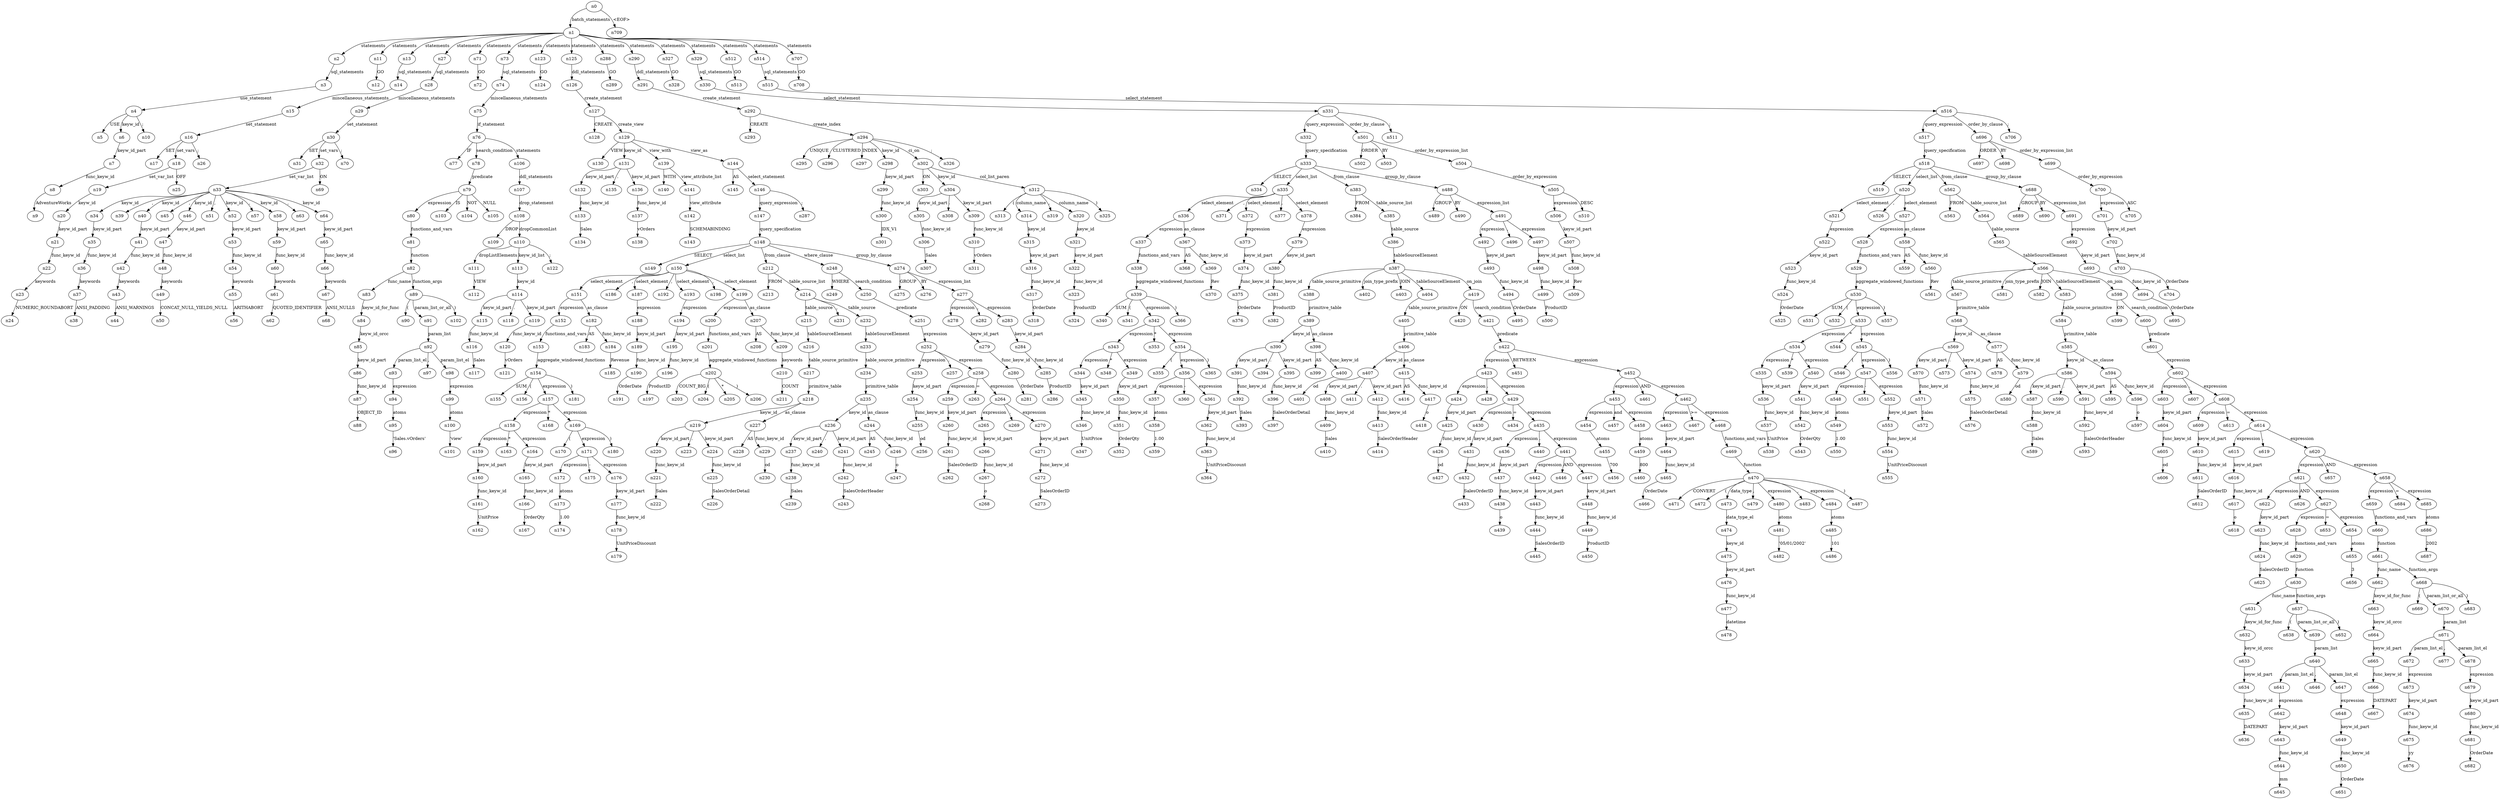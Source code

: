 digraph ParseTree {
  n0 -> n1 [label="batch_statements"];
  n1 -> n2 [label="statements"];
  n2 -> n3 [label="sql_statements"];
  n3 -> n4 [label="use_statement"];
  n4 -> n5 [label="USE"];
  n4 -> n6 [label="keyw_id"];
  n6 -> n7 [label="keyw_id_part"];
  n7 -> n8 [label="func_keyw_id"];
  n8 -> n9 [label="AdventureWorks"];
  n4 -> n10 [label=";"];
  n1 -> n11 [label="statements"];
  n11 -> n12 [label="GO"];
  n1 -> n13 [label="statements"];
  n13 -> n14 [label="sql_statements"];
  n14 -> n15 [label="miscellaneous_statements"];
  n15 -> n16 [label="set_statement"];
  n16 -> n17 [label="SET"];
  n16 -> n18 [label="set_vars"];
  n18 -> n19 [label="set_var_list"];
  n19 -> n20 [label="keyw_id"];
  n20 -> n21 [label="keyw_id_part"];
  n21 -> n22 [label="func_keyw_id"];
  n22 -> n23 [label="keywords"];
  n23 -> n24 [label="NUMERIC_ROUNDABORT"];
  n18 -> n25 [label="OFF"];
  n16 -> n26 [label=";"];
  n1 -> n27 [label="statements"];
  n27 -> n28 [label="sql_statements"];
  n28 -> n29 [label="miscellaneous_statements"];
  n29 -> n30 [label="set_statement"];
  n30 -> n31 [label="SET"];
  n30 -> n32 [label="set_vars"];
  n32 -> n33 [label="set_var_list"];
  n33 -> n34 [label="keyw_id"];
  n34 -> n35 [label="keyw_id_part"];
  n35 -> n36 [label="func_keyw_id"];
  n36 -> n37 [label="keywords"];
  n37 -> n38 [label="ANSI_PADDING"];
  n33 -> n39 [label=","];
  n33 -> n40 [label="keyw_id"];
  n40 -> n41 [label="keyw_id_part"];
  n41 -> n42 [label="func_keyw_id"];
  n42 -> n43 [label="keywords"];
  n43 -> n44 [label="ANSI_WARNINGS"];
  n33 -> n45 [label=","];
  n33 -> n46 [label="keyw_id"];
  n46 -> n47 [label="keyw_id_part"];
  n47 -> n48 [label="func_keyw_id"];
  n48 -> n49 [label="keywords"];
  n49 -> n50 [label="CONCAT_NULL_YIELDS_NULL"];
  n33 -> n51 [label=","];
  n33 -> n52 [label="keyw_id"];
  n52 -> n53 [label="keyw_id_part"];
  n53 -> n54 [label="func_keyw_id"];
  n54 -> n55 [label="keywords"];
  n55 -> n56 [label="ARITHABORT"];
  n33 -> n57 [label=","];
  n33 -> n58 [label="keyw_id"];
  n58 -> n59 [label="keyw_id_part"];
  n59 -> n60 [label="func_keyw_id"];
  n60 -> n61 [label="keywords"];
  n61 -> n62 [label="QUOTED_IDENTIFIER"];
  n33 -> n63 [label=","];
  n33 -> n64 [label="keyw_id"];
  n64 -> n65 [label="keyw_id_part"];
  n65 -> n66 [label="func_keyw_id"];
  n66 -> n67 [label="keywords"];
  n67 -> n68 [label="ANSI_NULLS"];
  n32 -> n69 [label="ON"];
  n30 -> n70 [label=";"];
  n1 -> n71 [label="statements"];
  n71 -> n72 [label="GO"];
  n1 -> n73 [label="statements"];
  n73 -> n74 [label="sql_statements"];
  n74 -> n75 [label="miscellaneous_statements"];
  n75 -> n76 [label="if_statement"];
  n76 -> n77 [label="IF"];
  n76 -> n78 [label="search_condition"];
  n78 -> n79 [label="predicate"];
  n79 -> n80 [label="expression"];
  n80 -> n81 [label="functions_and_vars"];
  n81 -> n82 [label="function"];
  n82 -> n83 [label="func_name"];
  n83 -> n84 [label="keyw_id_for_func"];
  n84 -> n85 [label="keyw_id_orcc"];
  n85 -> n86 [label="keyw_id_part"];
  n86 -> n87 [label="func_keyw_id"];
  n87 -> n88 [label="OBJECT_ID"];
  n82 -> n89 [label="function_args"];
  n89 -> n90 [label="("];
  n89 -> n91 [label="param_list_or_all"];
  n91 -> n92 [label="param_list"];
  n92 -> n93 [label="param_list_el"];
  n93 -> n94 [label="expression"];
  n94 -> n95 [label="atoms"];
  n95 -> n96 [label="'Sales.vOrders'"];
  n92 -> n97 [label=","];
  n92 -> n98 [label="param_list_el"];
  n98 -> n99 [label="expression"];
  n99 -> n100 [label="atoms"];
  n100 -> n101 [label="'view'"];
  n89 -> n102 [label=")"];
  n79 -> n103 [label="IS"];
  n79 -> n104 [label="NOT"];
  n79 -> n105 [label="NULL"];
  n76 -> n106 [label="statements"];
  n106 -> n107 [label="ddl_statements"];
  n107 -> n108 [label="drop_statement"];
  n108 -> n109 [label="DROP"];
  n108 -> n110 [label="dropCommonList"];
  n110 -> n111 [label="dropListElements"];
  n111 -> n112 [label="VIEW"];
  n110 -> n113 [label="keyw_id_list"];
  n113 -> n114 [label="keyw_id"];
  n114 -> n115 [label="keyw_id_part"];
  n115 -> n116 [label="func_keyw_id"];
  n116 -> n117 [label="Sales"];
  n114 -> n118 [label="."];
  n114 -> n119 [label="keyw_id_part"];
  n119 -> n120 [label="func_keyw_id"];
  n120 -> n121 [label="vOrders"];
  n110 -> n122 [label=";"];
  n1 -> n123 [label="statements"];
  n123 -> n124 [label="GO"];
  n1 -> n125 [label="statements"];
  n125 -> n126 [label="ddl_statements"];
  n126 -> n127 [label="create_statement"];
  n127 -> n128 [label="CREATE"];
  n127 -> n129 [label="create_view"];
  n129 -> n130 [label="VIEW"];
  n129 -> n131 [label="keyw_id"];
  n131 -> n132 [label="keyw_id_part"];
  n132 -> n133 [label="func_keyw_id"];
  n133 -> n134 [label="Sales"];
  n131 -> n135 [label="."];
  n131 -> n136 [label="keyw_id_part"];
  n136 -> n137 [label="func_keyw_id"];
  n137 -> n138 [label="vOrders"];
  n129 -> n139 [label="view_with"];
  n139 -> n140 [label="WITH"];
  n139 -> n141 [label="view_attribute_list"];
  n141 -> n142 [label="view_attribute"];
  n142 -> n143 [label="SCHEMABINDING"];
  n129 -> n144 [label="view_as"];
  n144 -> n145 [label="AS"];
  n144 -> n146 [label="select_statement"];
  n146 -> n147 [label="query_expression"];
  n147 -> n148 [label="query_specification"];
  n148 -> n149 [label="SELECT"];
  n148 -> n150 [label="select_list"];
  n150 -> n151 [label="select_element"];
  n151 -> n152 [label="expression"];
  n152 -> n153 [label="functions_and_vars"];
  n153 -> n154 [label="aggregate_windowed_functions"];
  n154 -> n155 [label="SUM"];
  n154 -> n156 [label="("];
  n154 -> n157 [label="expression"];
  n157 -> n158 [label="expression"];
  n158 -> n159 [label="expression"];
  n159 -> n160 [label="keyw_id_part"];
  n160 -> n161 [label="func_keyw_id"];
  n161 -> n162 [label="UnitPrice"];
  n158 -> n163 [label="*"];
  n158 -> n164 [label="expression"];
  n164 -> n165 [label="keyw_id_part"];
  n165 -> n166 [label="func_keyw_id"];
  n166 -> n167 [label="OrderQty"];
  n157 -> n168 [label="*"];
  n157 -> n169 [label="expression"];
  n169 -> n170 [label="("];
  n169 -> n171 [label="expression"];
  n171 -> n172 [label="expression"];
  n172 -> n173 [label="atoms"];
  n173 -> n174 [label="1.00"];
  n171 -> n175 [label="-"];
  n171 -> n176 [label="expression"];
  n176 -> n177 [label="keyw_id_part"];
  n177 -> n178 [label="func_keyw_id"];
  n178 -> n179 [label="UnitPriceDiscount"];
  n169 -> n180 [label=")"];
  n154 -> n181 [label=")"];
  n151 -> n182 [label="as_clause"];
  n182 -> n183 [label="AS"];
  n182 -> n184 [label="func_keyw_id"];
  n184 -> n185 [label="Revenue"];
  n150 -> n186 [label=","];
  n150 -> n187 [label="select_element"];
  n187 -> n188 [label="expression"];
  n188 -> n189 [label="keyw_id_part"];
  n189 -> n190 [label="func_keyw_id"];
  n190 -> n191 [label="OrderDate"];
  n150 -> n192 [label=","];
  n150 -> n193 [label="select_element"];
  n193 -> n194 [label="expression"];
  n194 -> n195 [label="keyw_id_part"];
  n195 -> n196 [label="func_keyw_id"];
  n196 -> n197 [label="ProductID"];
  n150 -> n198 [label=","];
  n150 -> n199 [label="select_element"];
  n199 -> n200 [label="expression"];
  n200 -> n201 [label="functions_and_vars"];
  n201 -> n202 [label="aggregate_windowed_functions"];
  n202 -> n203 [label="COUNT_BIG"];
  n202 -> n204 [label="("];
  n202 -> n205 [label="*"];
  n202 -> n206 [label=")"];
  n199 -> n207 [label="as_clause"];
  n207 -> n208 [label="AS"];
  n207 -> n209 [label="func_keyw_id"];
  n209 -> n210 [label="keywords"];
  n210 -> n211 [label="COUNT"];
  n148 -> n212 [label="from_clause"];
  n212 -> n213 [label="FROM"];
  n212 -> n214 [label="table_source_list"];
  n214 -> n215 [label="table_source"];
  n215 -> n216 [label="tableSourceElement"];
  n216 -> n217 [label="table_source_primitive"];
  n217 -> n218 [label="primitive_table"];
  n218 -> n219 [label="keyw_id"];
  n219 -> n220 [label="keyw_id_part"];
  n220 -> n221 [label="func_keyw_id"];
  n221 -> n222 [label="Sales"];
  n219 -> n223 [label="."];
  n219 -> n224 [label="keyw_id_part"];
  n224 -> n225 [label="func_keyw_id"];
  n225 -> n226 [label="SalesOrderDetail"];
  n218 -> n227 [label="as_clause"];
  n227 -> n228 [label="AS"];
  n227 -> n229 [label="func_keyw_id"];
  n229 -> n230 [label="od"];
  n214 -> n231 [label=","];
  n214 -> n232 [label="table_source"];
  n232 -> n233 [label="tableSourceElement"];
  n233 -> n234 [label="table_source_primitive"];
  n234 -> n235 [label="primitive_table"];
  n235 -> n236 [label="keyw_id"];
  n236 -> n237 [label="keyw_id_part"];
  n237 -> n238 [label="func_keyw_id"];
  n238 -> n239 [label="Sales"];
  n236 -> n240 [label="."];
  n236 -> n241 [label="keyw_id_part"];
  n241 -> n242 [label="func_keyw_id"];
  n242 -> n243 [label="SalesOrderHeader"];
  n235 -> n244 [label="as_clause"];
  n244 -> n245 [label="AS"];
  n244 -> n246 [label="func_keyw_id"];
  n246 -> n247 [label="o"];
  n148 -> n248 [label="where_clause"];
  n248 -> n249 [label="WHERE"];
  n248 -> n250 [label="search_condition"];
  n250 -> n251 [label="predicate"];
  n251 -> n252 [label="expression"];
  n252 -> n253 [label="expression"];
  n253 -> n254 [label="keyw_id_part"];
  n254 -> n255 [label="func_keyw_id"];
  n255 -> n256 [label="od"];
  n252 -> n257 [label="."];
  n252 -> n258 [label="expression"];
  n258 -> n259 [label="expression"];
  n259 -> n260 [label="keyw_id_part"];
  n260 -> n261 [label="func_keyw_id"];
  n261 -> n262 [label="SalesOrderID"];
  n258 -> n263 [label="="];
  n258 -> n264 [label="expression"];
  n264 -> n265 [label="expression"];
  n265 -> n266 [label="keyw_id_part"];
  n266 -> n267 [label="func_keyw_id"];
  n267 -> n268 [label="o"];
  n264 -> n269 [label="."];
  n264 -> n270 [label="expression"];
  n270 -> n271 [label="keyw_id_part"];
  n271 -> n272 [label="func_keyw_id"];
  n272 -> n273 [label="SalesOrderID"];
  n148 -> n274 [label="group_by_clause"];
  n274 -> n275 [label="GROUP"];
  n274 -> n276 [label="BY"];
  n274 -> n277 [label="expression_list"];
  n277 -> n278 [label="expression"];
  n278 -> n279 [label="keyw_id_part"];
  n279 -> n280 [label="func_keyw_id"];
  n280 -> n281 [label="OrderDate"];
  n277 -> n282 [label=","];
  n277 -> n283 [label="expression"];
  n283 -> n284 [label="keyw_id_part"];
  n284 -> n285 [label="func_keyw_id"];
  n285 -> n286 [label="ProductID"];
  n146 -> n287 [label=";"];
  n1 -> n288 [label="statements"];
  n288 -> n289 [label="GO"];
  n1 -> n290 [label="statements"];
  n290 -> n291 [label="ddl_statements"];
  n291 -> n292 [label="create_statement"];
  n292 -> n293 [label="CREATE"];
  n292 -> n294 [label="create_index"];
  n294 -> n295 [label="UNIQUE"];
  n294 -> n296 [label="CLUSTERED"];
  n294 -> n297 [label="INDEX"];
  n294 -> n298 [label="keyw_id"];
  n298 -> n299 [label="keyw_id_part"];
  n299 -> n300 [label="func_keyw_id"];
  n300 -> n301 [label="IDX_V1"];
  n294 -> n302 [label="ci_on"];
  n302 -> n303 [label="ON"];
  n302 -> n304 [label="keyw_id"];
  n304 -> n305 [label="keyw_id_part"];
  n305 -> n306 [label="func_keyw_id"];
  n306 -> n307 [label="Sales"];
  n304 -> n308 [label="."];
  n304 -> n309 [label="keyw_id_part"];
  n309 -> n310 [label="func_keyw_id"];
  n310 -> n311 [label="vOrders"];
  n302 -> n312 [label="col_list_paren"];
  n312 -> n313 [label="("];
  n312 -> n314 [label="column_name"];
  n314 -> n315 [label="keyw_id"];
  n315 -> n316 [label="keyw_id_part"];
  n316 -> n317 [label="func_keyw_id"];
  n317 -> n318 [label="OrderDate"];
  n312 -> n319 [label=","];
  n312 -> n320 [label="column_name"];
  n320 -> n321 [label="keyw_id"];
  n321 -> n322 [label="keyw_id_part"];
  n322 -> n323 [label="func_keyw_id"];
  n323 -> n324 [label="ProductID"];
  n312 -> n325 [label=")"];
  n294 -> n326 [label=";"];
  n1 -> n327 [label="statements"];
  n327 -> n328 [label="GO"];
  n1 -> n329 [label="statements"];
  n329 -> n330 [label="sql_statements"];
  n330 -> n331 [label="select_statement"];
  n331 -> n332 [label="query_expression"];
  n332 -> n333 [label="query_specification"];
  n333 -> n334 [label="SELECT"];
  n333 -> n335 [label="select_list"];
  n335 -> n336 [label="select_element"];
  n336 -> n337 [label="expression"];
  n337 -> n338 [label="functions_and_vars"];
  n338 -> n339 [label="aggregate_windowed_functions"];
  n339 -> n340 [label="SUM"];
  n339 -> n341 [label="("];
  n339 -> n342 [label="expression"];
  n342 -> n343 [label="expression"];
  n343 -> n344 [label="expression"];
  n344 -> n345 [label="keyw_id_part"];
  n345 -> n346 [label="func_keyw_id"];
  n346 -> n347 [label="UnitPrice"];
  n343 -> n348 [label="*"];
  n343 -> n349 [label="expression"];
  n349 -> n350 [label="keyw_id_part"];
  n350 -> n351 [label="func_keyw_id"];
  n351 -> n352 [label="OrderQty"];
  n342 -> n353 [label="*"];
  n342 -> n354 [label="expression"];
  n354 -> n355 [label="("];
  n354 -> n356 [label="expression"];
  n356 -> n357 [label="expression"];
  n357 -> n358 [label="atoms"];
  n358 -> n359 [label="1.00"];
  n356 -> n360 [label="-"];
  n356 -> n361 [label="expression"];
  n361 -> n362 [label="keyw_id_part"];
  n362 -> n363 [label="func_keyw_id"];
  n363 -> n364 [label="UnitPriceDiscount"];
  n354 -> n365 [label=")"];
  n339 -> n366 [label=")"];
  n336 -> n367 [label="as_clause"];
  n367 -> n368 [label="AS"];
  n367 -> n369 [label="func_keyw_id"];
  n369 -> n370 [label="Rev"];
  n335 -> n371 [label=","];
  n335 -> n372 [label="select_element"];
  n372 -> n373 [label="expression"];
  n373 -> n374 [label="keyw_id_part"];
  n374 -> n375 [label="func_keyw_id"];
  n375 -> n376 [label="OrderDate"];
  n335 -> n377 [label=","];
  n335 -> n378 [label="select_element"];
  n378 -> n379 [label="expression"];
  n379 -> n380 [label="keyw_id_part"];
  n380 -> n381 [label="func_keyw_id"];
  n381 -> n382 [label="ProductID"];
  n333 -> n383 [label="from_clause"];
  n383 -> n384 [label="FROM"];
  n383 -> n385 [label="table_source_list"];
  n385 -> n386 [label="table_source"];
  n386 -> n387 [label="tableSourceElement"];
  n387 -> n388 [label="table_source_primitive"];
  n388 -> n389 [label="primitive_table"];
  n389 -> n390 [label="keyw_id"];
  n390 -> n391 [label="keyw_id_part"];
  n391 -> n392 [label="func_keyw_id"];
  n392 -> n393 [label="Sales"];
  n390 -> n394 [label="."];
  n390 -> n395 [label="keyw_id_part"];
  n395 -> n396 [label="func_keyw_id"];
  n396 -> n397 [label="SalesOrderDetail"];
  n389 -> n398 [label="as_clause"];
  n398 -> n399 [label="AS"];
  n398 -> n400 [label="func_keyw_id"];
  n400 -> n401 [label="od"];
  n387 -> n402 [label="join_type_prefix"];
  n387 -> n403 [label="JOIN"];
  n387 -> n404 [label="tableSourceElement"];
  n404 -> n405 [label="table_source_primitive"];
  n405 -> n406 [label="primitive_table"];
  n406 -> n407 [label="keyw_id"];
  n407 -> n408 [label="keyw_id_part"];
  n408 -> n409 [label="func_keyw_id"];
  n409 -> n410 [label="Sales"];
  n407 -> n411 [label="."];
  n407 -> n412 [label="keyw_id_part"];
  n412 -> n413 [label="func_keyw_id"];
  n413 -> n414 [label="SalesOrderHeader"];
  n406 -> n415 [label="as_clause"];
  n415 -> n416 [label="AS"];
  n415 -> n417 [label="func_keyw_id"];
  n417 -> n418 [label="o"];
  n387 -> n419 [label="on_join"];
  n419 -> n420 [label="ON"];
  n419 -> n421 [label="search_condition"];
  n421 -> n422 [label="predicate"];
  n422 -> n423 [label="expression"];
  n423 -> n424 [label="expression"];
  n424 -> n425 [label="keyw_id_part"];
  n425 -> n426 [label="func_keyw_id"];
  n426 -> n427 [label="od"];
  n423 -> n428 [label="."];
  n423 -> n429 [label="expression"];
  n429 -> n430 [label="expression"];
  n430 -> n431 [label="keyw_id_part"];
  n431 -> n432 [label="func_keyw_id"];
  n432 -> n433 [label="SalesOrderID"];
  n429 -> n434 [label="="];
  n429 -> n435 [label="expression"];
  n435 -> n436 [label="expression"];
  n436 -> n437 [label="keyw_id_part"];
  n437 -> n438 [label="func_keyw_id"];
  n438 -> n439 [label="o"];
  n435 -> n440 [label="."];
  n435 -> n441 [label="expression"];
  n441 -> n442 [label="expression"];
  n442 -> n443 [label="keyw_id_part"];
  n443 -> n444 [label="func_keyw_id"];
  n444 -> n445 [label="SalesOrderID"];
  n441 -> n446 [label="AND"];
  n441 -> n447 [label="expression"];
  n447 -> n448 [label="keyw_id_part"];
  n448 -> n449 [label="func_keyw_id"];
  n449 -> n450 [label="ProductID"];
  n422 -> n451 [label="BETWEEN"];
  n422 -> n452 [label="expression"];
  n452 -> n453 [label="expression"];
  n453 -> n454 [label="expression"];
  n454 -> n455 [label="atoms"];
  n455 -> n456 [label="700"];
  n453 -> n457 [label="and"];
  n453 -> n458 [label="expression"];
  n458 -> n459 [label="atoms"];
  n459 -> n460 [label="800"];
  n452 -> n461 [label="AND"];
  n452 -> n462 [label="expression"];
  n462 -> n463 [label="expression"];
  n463 -> n464 [label="keyw_id_part"];
  n464 -> n465 [label="func_keyw_id"];
  n465 -> n466 [label="OrderDate"];
  n462 -> n467 [label=">="];
  n462 -> n468 [label="expression"];
  n468 -> n469 [label="functions_and_vars"];
  n469 -> n470 [label="function"];
  n470 -> n471 [label="CONVERT"];
  n470 -> n472 [label="("];
  n470 -> n473 [label="data_type"];
  n473 -> n474 [label="data_type_el"];
  n474 -> n475 [label="keyw_id"];
  n475 -> n476 [label="keyw_id_part"];
  n476 -> n477 [label="func_keyw_id"];
  n477 -> n478 [label="datetime"];
  n470 -> n479 [label=","];
  n470 -> n480 [label="expression"];
  n480 -> n481 [label="atoms"];
  n481 -> n482 [label="'05/01/2002'"];
  n470 -> n483 [label=","];
  n470 -> n484 [label="expression"];
  n484 -> n485 [label="atoms"];
  n485 -> n486 [label="101"];
  n470 -> n487 [label=")"];
  n333 -> n488 [label="group_by_clause"];
  n488 -> n489 [label="GROUP"];
  n488 -> n490 [label="BY"];
  n488 -> n491 [label="expression_list"];
  n491 -> n492 [label="expression"];
  n492 -> n493 [label="keyw_id_part"];
  n493 -> n494 [label="func_keyw_id"];
  n494 -> n495 [label="OrderDate"];
  n491 -> n496 [label=","];
  n491 -> n497 [label="expression"];
  n497 -> n498 [label="keyw_id_part"];
  n498 -> n499 [label="func_keyw_id"];
  n499 -> n500 [label="ProductID"];
  n331 -> n501 [label="order_by_clause"];
  n501 -> n502 [label="ORDER"];
  n501 -> n503 [label="BY"];
  n501 -> n504 [label="order_by_expression_list"];
  n504 -> n505 [label="order_by_expression"];
  n505 -> n506 [label="expression"];
  n506 -> n507 [label="keyw_id_part"];
  n507 -> n508 [label="func_keyw_id"];
  n508 -> n509 [label="Rev"];
  n505 -> n510 [label="DESC"];
  n331 -> n511 [label=";"];
  n1 -> n512 [label="statements"];
  n512 -> n513 [label="GO"];
  n1 -> n514 [label="statements"];
  n514 -> n515 [label="sql_statements"];
  n515 -> n516 [label="select_statement"];
  n516 -> n517 [label="query_expression"];
  n517 -> n518 [label="query_specification"];
  n518 -> n519 [label="SELECT"];
  n518 -> n520 [label="select_list"];
  n520 -> n521 [label="select_element"];
  n521 -> n522 [label="expression"];
  n522 -> n523 [label="keyw_id_part"];
  n523 -> n524 [label="func_keyw_id"];
  n524 -> n525 [label="OrderDate"];
  n520 -> n526 [label=","];
  n520 -> n527 [label="select_element"];
  n527 -> n528 [label="expression"];
  n528 -> n529 [label="functions_and_vars"];
  n529 -> n530 [label="aggregate_windowed_functions"];
  n530 -> n531 [label="SUM"];
  n530 -> n532 [label="("];
  n530 -> n533 [label="expression"];
  n533 -> n534 [label="expression"];
  n534 -> n535 [label="expression"];
  n535 -> n536 [label="keyw_id_part"];
  n536 -> n537 [label="func_keyw_id"];
  n537 -> n538 [label="UnitPrice"];
  n534 -> n539 [label="*"];
  n534 -> n540 [label="expression"];
  n540 -> n541 [label="keyw_id_part"];
  n541 -> n542 [label="func_keyw_id"];
  n542 -> n543 [label="OrderQty"];
  n533 -> n544 [label="*"];
  n533 -> n545 [label="expression"];
  n545 -> n546 [label="("];
  n545 -> n547 [label="expression"];
  n547 -> n548 [label="expression"];
  n548 -> n549 [label="atoms"];
  n549 -> n550 [label="1.00"];
  n547 -> n551 [label="-"];
  n547 -> n552 [label="expression"];
  n552 -> n553 [label="keyw_id_part"];
  n553 -> n554 [label="func_keyw_id"];
  n554 -> n555 [label="UnitPriceDiscount"];
  n545 -> n556 [label=")"];
  n530 -> n557 [label=")"];
  n527 -> n558 [label="as_clause"];
  n558 -> n559 [label="AS"];
  n558 -> n560 [label="func_keyw_id"];
  n560 -> n561 [label="Rev"];
  n518 -> n562 [label="from_clause"];
  n562 -> n563 [label="FROM"];
  n562 -> n564 [label="table_source_list"];
  n564 -> n565 [label="table_source"];
  n565 -> n566 [label="tableSourceElement"];
  n566 -> n567 [label="table_source_primitive"];
  n567 -> n568 [label="primitive_table"];
  n568 -> n569 [label="keyw_id"];
  n569 -> n570 [label="keyw_id_part"];
  n570 -> n571 [label="func_keyw_id"];
  n571 -> n572 [label="Sales"];
  n569 -> n573 [label="."];
  n569 -> n574 [label="keyw_id_part"];
  n574 -> n575 [label="func_keyw_id"];
  n575 -> n576 [label="SalesOrderDetail"];
  n568 -> n577 [label="as_clause"];
  n577 -> n578 [label="AS"];
  n577 -> n579 [label="func_keyw_id"];
  n579 -> n580 [label="od"];
  n566 -> n581 [label="join_type_prefix"];
  n566 -> n582 [label="JOIN"];
  n566 -> n583 [label="tableSourceElement"];
  n583 -> n584 [label="table_source_primitive"];
  n584 -> n585 [label="primitive_table"];
  n585 -> n586 [label="keyw_id"];
  n586 -> n587 [label="keyw_id_part"];
  n587 -> n588 [label="func_keyw_id"];
  n588 -> n589 [label="Sales"];
  n586 -> n590 [label="."];
  n586 -> n591 [label="keyw_id_part"];
  n591 -> n592 [label="func_keyw_id"];
  n592 -> n593 [label="SalesOrderHeader"];
  n585 -> n594 [label="as_clause"];
  n594 -> n595 [label="AS"];
  n594 -> n596 [label="func_keyw_id"];
  n596 -> n597 [label="o"];
  n566 -> n598 [label="on_join"];
  n598 -> n599 [label="ON"];
  n598 -> n600 [label="search_condition"];
  n600 -> n601 [label="predicate"];
  n601 -> n602 [label="expression"];
  n602 -> n603 [label="expression"];
  n603 -> n604 [label="keyw_id_part"];
  n604 -> n605 [label="func_keyw_id"];
  n605 -> n606 [label="od"];
  n602 -> n607 [label="."];
  n602 -> n608 [label="expression"];
  n608 -> n609 [label="expression"];
  n609 -> n610 [label="keyw_id_part"];
  n610 -> n611 [label="func_keyw_id"];
  n611 -> n612 [label="SalesOrderID"];
  n608 -> n613 [label="="];
  n608 -> n614 [label="expression"];
  n614 -> n615 [label="expression"];
  n615 -> n616 [label="keyw_id_part"];
  n616 -> n617 [label="func_keyw_id"];
  n617 -> n618 [label="o"];
  n614 -> n619 [label="."];
  n614 -> n620 [label="expression"];
  n620 -> n621 [label="expression"];
  n621 -> n622 [label="expression"];
  n622 -> n623 [label="keyw_id_part"];
  n623 -> n624 [label="func_keyw_id"];
  n624 -> n625 [label="SalesOrderID"];
  n621 -> n626 [label="AND"];
  n621 -> n627 [label="expression"];
  n627 -> n628 [label="expression"];
  n628 -> n629 [label="functions_and_vars"];
  n629 -> n630 [label="function"];
  n630 -> n631 [label="func_name"];
  n631 -> n632 [label="keyw_id_for_func"];
  n632 -> n633 [label="keyw_id_orcc"];
  n633 -> n634 [label="keyw_id_part"];
  n634 -> n635 [label="func_keyw_id"];
  n635 -> n636 [label="DATEPART"];
  n630 -> n637 [label="function_args"];
  n637 -> n638 [label="("];
  n637 -> n639 [label="param_list_or_all"];
  n639 -> n640 [label="param_list"];
  n640 -> n641 [label="param_list_el"];
  n641 -> n642 [label="expression"];
  n642 -> n643 [label="keyw_id_part"];
  n643 -> n644 [label="func_keyw_id"];
  n644 -> n645 [label="mm"];
  n640 -> n646 [label=","];
  n640 -> n647 [label="param_list_el"];
  n647 -> n648 [label="expression"];
  n648 -> n649 [label="keyw_id_part"];
  n649 -> n650 [label="func_keyw_id"];
  n650 -> n651 [label="OrderDate"];
  n637 -> n652 [label=")"];
  n627 -> n653 [label="="];
  n627 -> n654 [label="expression"];
  n654 -> n655 [label="atoms"];
  n655 -> n656 [label="3"];
  n620 -> n657 [label="AND"];
  n620 -> n658 [label="expression"];
  n658 -> n659 [label="expression"];
  n659 -> n660 [label="functions_and_vars"];
  n660 -> n661 [label="function"];
  n661 -> n662 [label="func_name"];
  n662 -> n663 [label="keyw_id_for_func"];
  n663 -> n664 [label="keyw_id_orcc"];
  n664 -> n665 [label="keyw_id_part"];
  n665 -> n666 [label="func_keyw_id"];
  n666 -> n667 [label="DATEPART"];
  n661 -> n668 [label="function_args"];
  n668 -> n669 [label="("];
  n668 -> n670 [label="param_list_or_all"];
  n670 -> n671 [label="param_list"];
  n671 -> n672 [label="param_list_el"];
  n672 -> n673 [label="expression"];
  n673 -> n674 [label="keyw_id_part"];
  n674 -> n675 [label="func_keyw_id"];
  n675 -> n676 [label="yy"];
  n671 -> n677 [label=","];
  n671 -> n678 [label="param_list_el"];
  n678 -> n679 [label="expression"];
  n679 -> n680 [label="keyw_id_part"];
  n680 -> n681 [label="func_keyw_id"];
  n681 -> n682 [label="OrderDate"];
  n668 -> n683 [label=")"];
  n658 -> n684 [label="="];
  n658 -> n685 [label="expression"];
  n685 -> n686 [label="atoms"];
  n686 -> n687 [label="2002"];
  n518 -> n688 [label="group_by_clause"];
  n688 -> n689 [label="GROUP"];
  n688 -> n690 [label="BY"];
  n688 -> n691 [label="expression_list"];
  n691 -> n692 [label="expression"];
  n692 -> n693 [label="keyw_id_part"];
  n693 -> n694 [label="func_keyw_id"];
  n694 -> n695 [label="OrderDate"];
  n516 -> n696 [label="order_by_clause"];
  n696 -> n697 [label="ORDER"];
  n696 -> n698 [label="BY"];
  n696 -> n699 [label="order_by_expression_list"];
  n699 -> n700 [label="order_by_expression"];
  n700 -> n701 [label="expression"];
  n701 -> n702 [label="keyw_id_part"];
  n702 -> n703 [label="func_keyw_id"];
  n703 -> n704 [label="OrderDate"];
  n700 -> n705 [label="ASC"];
  n516 -> n706 [label=";"];
  n1 -> n707 [label="statements"];
  n707 -> n708 [label="GO"];
  n0 -> n709 [label="<EOF>"];
}